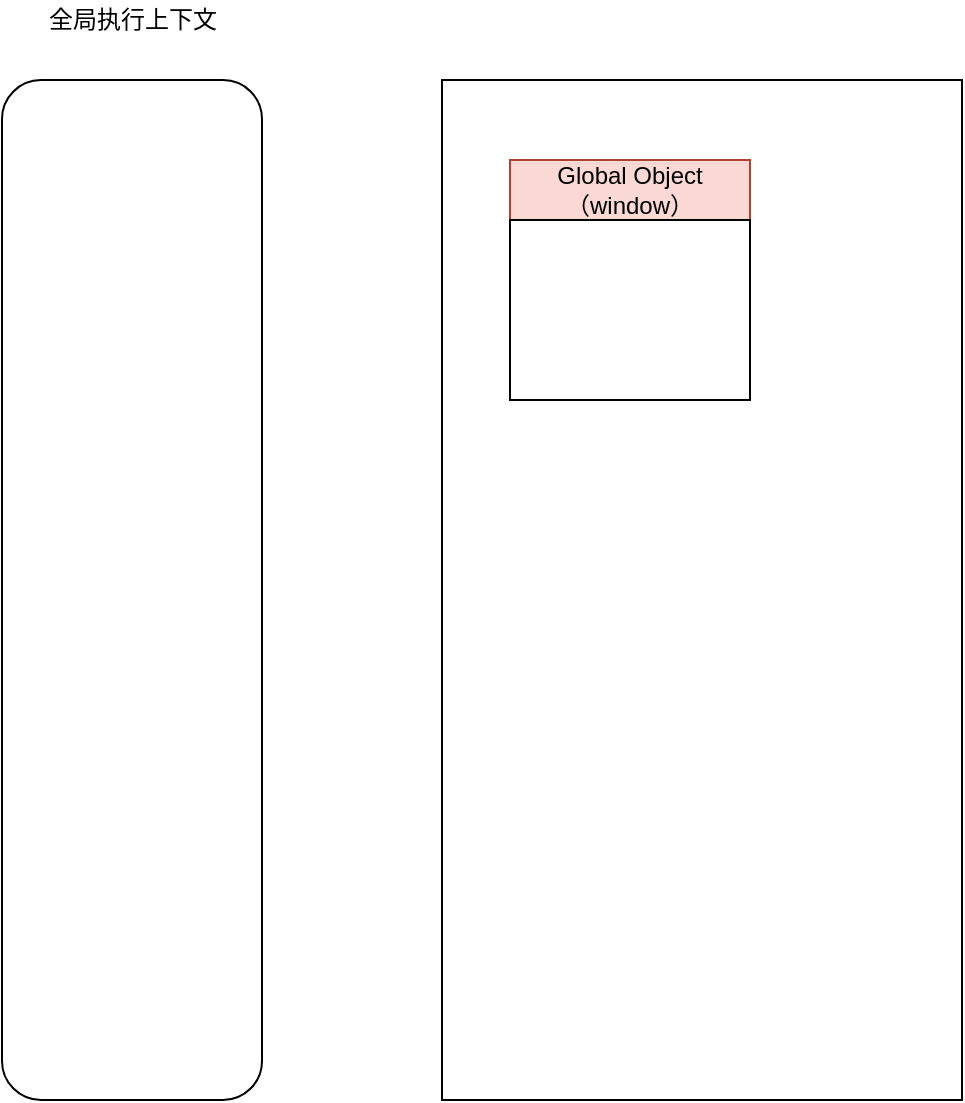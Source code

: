 <mxfile>
    <diagram id="nnAnpRdoVccjSQcohFVM" name="第 1 页">
        <mxGraphModel dx="714" dy="642" grid="1" gridSize="10" guides="1" tooltips="1" connect="1" arrows="1" fold="1" page="1" pageScale="1" pageWidth="827" pageHeight="1169" math="0" shadow="0">
            <root>
                <mxCell id="0"/>
                <mxCell id="1" parent="0"/>
                <mxCell id="2" value="" style="rounded=1;whiteSpace=wrap;html=1;" parent="1" vertex="1">
                    <mxGeometry x="40" y="90" width="130" height="510" as="geometry"/>
                </mxCell>
                <mxCell id="3" value="全局执行上下文" style="text;html=1;align=center;verticalAlign=middle;resizable=0;points=[];autosize=1;strokeColor=none;fillColor=none;" parent="1" vertex="1">
                    <mxGeometry x="55" y="50" width="100" height="20" as="geometry"/>
                </mxCell>
                <mxCell id="4" value="" style="rounded=0;whiteSpace=wrap;html=1;" parent="1" vertex="1">
                    <mxGeometry x="260" y="90" width="260" height="510" as="geometry"/>
                </mxCell>
                <mxCell id="6" value="Global Object（window）" style="rounded=0;whiteSpace=wrap;html=1;fillColor=#fad9d5;strokeColor=#ae4132;" parent="1" vertex="1">
                    <mxGeometry x="294" y="130" width="120" height="30" as="geometry"/>
                </mxCell>
                <mxCell id="7" value="" style="rounded=0;whiteSpace=wrap;html=1;" parent="1" vertex="1">
                    <mxGeometry x="294" y="160" width="120" height="90" as="geometry"/>
                </mxCell>
            </root>
        </mxGraphModel>
    </diagram>
</mxfile>